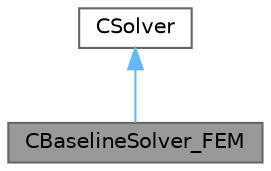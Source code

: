 digraph "CBaselineSolver_FEM"
{
 // LATEX_PDF_SIZE
  bgcolor="transparent";
  edge [fontname=Helvetica,fontsize=10,labelfontname=Helvetica,labelfontsize=10];
  node [fontname=Helvetica,fontsize=10,shape=box,height=0.2,width=0.4];
  Node1 [id="Node000001",label="CBaselineSolver_FEM",height=0.2,width=0.4,color="gray40", fillcolor="grey60", style="filled", fontcolor="black",tooltip="Main class for defining a baseline solution from a restart file for the DG-FEM solver output."];
  Node2 -> Node1 [id="edge1_Node000001_Node000002",dir="back",color="steelblue1",style="solid",tooltip=" "];
  Node2 [id="Node000002",label="CSolver",height=0.2,width=0.4,color="gray40", fillcolor="white", style="filled",URL="$classCSolver.html",tooltip=" "];
}

